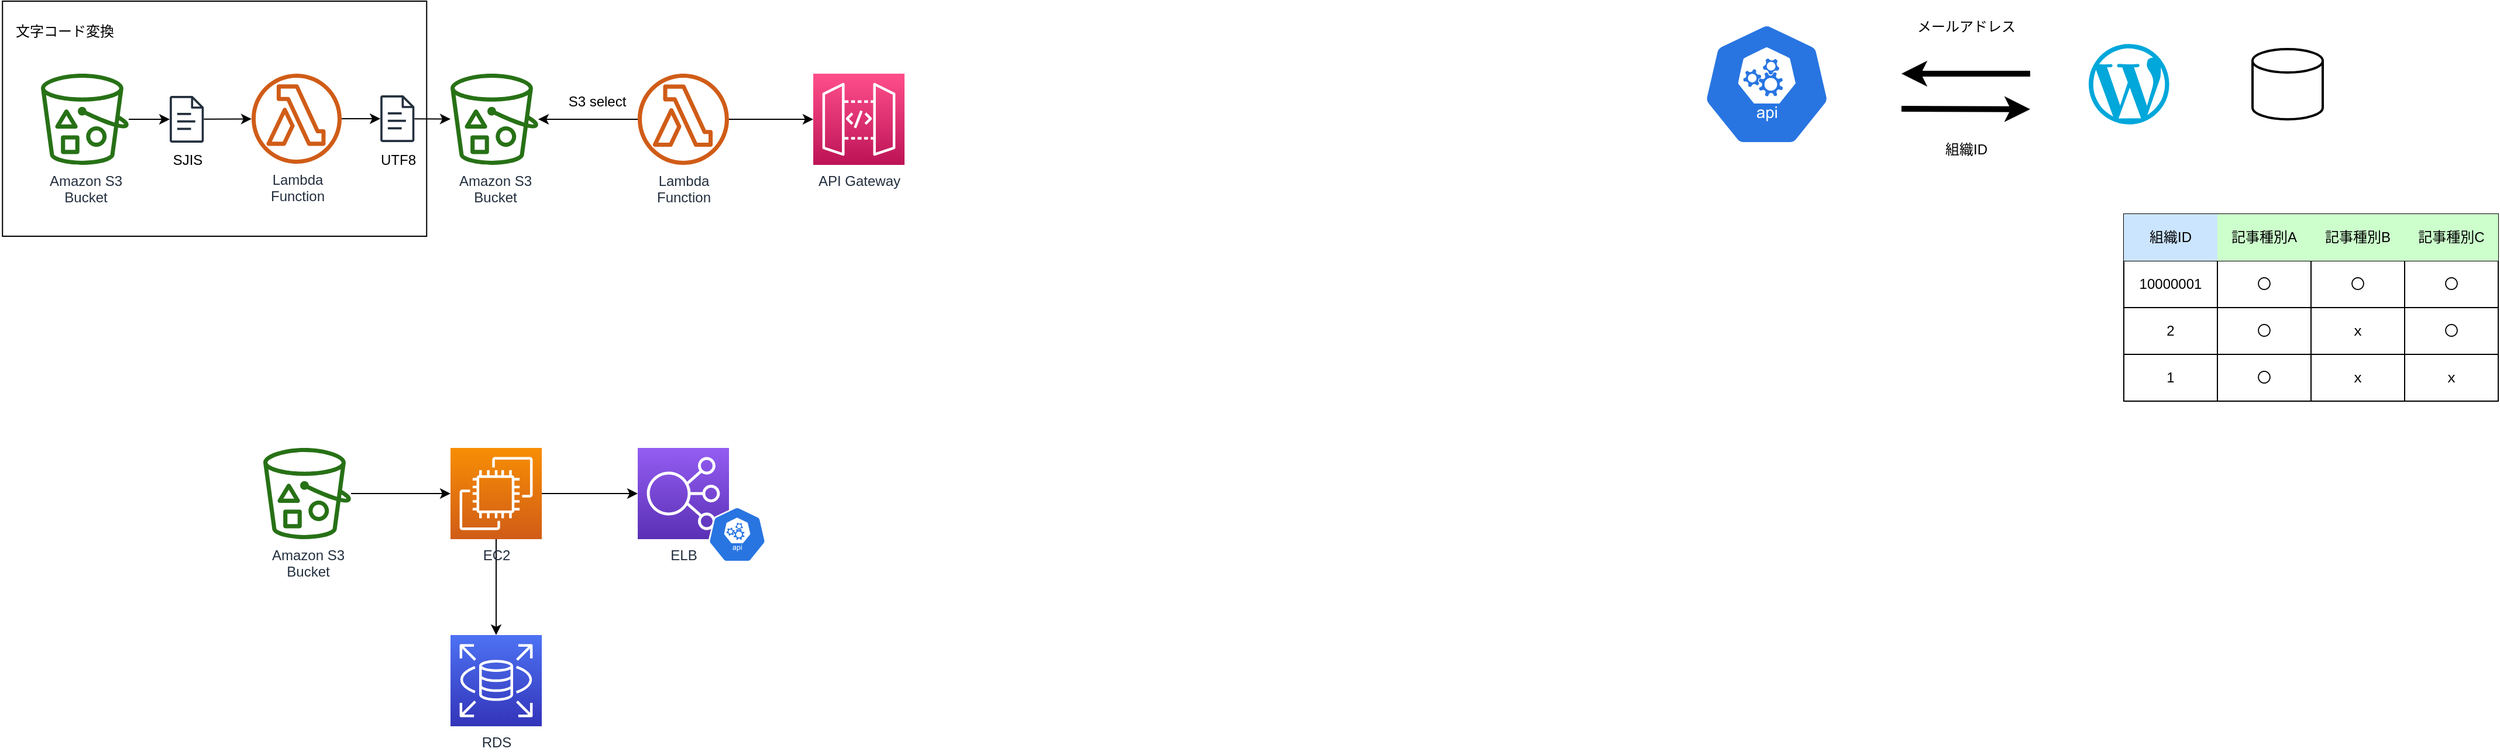 <mxfile version="21.3.4" type="github">
  <diagram id="Ht1M8jgEwFfnCIfOTk4-" name="Page-1">
    <mxGraphModel dx="1443" dy="1595" grid="1" gridSize="10" guides="1" tooltips="1" connect="1" arrows="1" fold="1" page="0" pageScale="1" pageWidth="1169" pageHeight="827" math="0" shadow="0">
      <root>
        <mxCell id="0" />
        <mxCell id="1" parent="0" />
        <mxCell id="OC4iK9Or20higN4R4_Du-135" value="" style="whiteSpace=wrap;html=1;" vertex="1" parent="1">
          <mxGeometry x="-102.88" y="-782" width="362.5" height="201" as="geometry" />
        </mxCell>
        <mxCell id="OC4iK9Or20higN4R4_Du-10" style="edgeStyle=orthogonalEdgeStyle;rounded=0;orthogonalLoop=1;jettySize=auto;html=1;entryX=0;entryY=0.5;entryDx=0;entryDy=0;entryPerimeter=0;startArrow=classic;startFill=1;endArrow=none;endFill=0;" edge="1" parent="1" source="UEzPUAAOIrF-is8g5C7q-158">
          <mxGeometry relative="1" as="geometry">
            <mxPoint x="440" y="-681" as="targetPoint" />
          </mxGeometry>
        </mxCell>
        <mxCell id="UEzPUAAOIrF-is8g5C7q-158" value="Amazon S3&lt;br&gt;Bucket&lt;br&gt;" style="outlineConnect=0;fontColor=#232F3E;gradientColor=none;fillColor=#277116;strokeColor=none;dashed=0;verticalLabelPosition=bottom;verticalAlign=top;align=center;html=1;fontSize=12;fontStyle=0;aspect=fixed;pointerEvents=1;shape=mxgraph.aws4.bucket_with_objects;labelBackgroundColor=#ffffff;" parent="1" vertex="1">
          <mxGeometry x="280" y="-720" width="75" height="78" as="geometry" />
        </mxCell>
        <mxCell id="OC4iK9Or20higN4R4_Du-12" value="" style="edgeStyle=orthogonalEdgeStyle;rounded=0;orthogonalLoop=1;jettySize=auto;html=1;" edge="1" parent="1" source="UEzPUAAOIrF-is8g5C7q-161" target="OC4iK9Or20higN4R4_Du-3">
          <mxGeometry relative="1" as="geometry" />
        </mxCell>
        <mxCell id="UEzPUAAOIrF-is8g5C7q-161" value="Lambda&lt;br&gt;Function&lt;br&gt;" style="outlineConnect=0;fontColor=#232F3E;gradientColor=none;fillColor=#D05C17;strokeColor=none;dashed=0;verticalLabelPosition=bottom;verticalAlign=top;align=center;html=1;fontSize=12;fontStyle=0;aspect=fixed;pointerEvents=1;shape=mxgraph.aws4.lambda_function;labelBackgroundColor=#ffffff;" parent="1" vertex="1">
          <mxGeometry x="440" y="-720" width="78" height="78" as="geometry" />
        </mxCell>
        <mxCell id="OC4iK9Or20higN4R4_Du-3" value="&lt;span style=&quot;color: rgb(35, 47, 62); font-family: Helvetica; font-size: 12px; font-style: normal; font-variant-ligatures: normal; font-variant-caps: normal; font-weight: 400; letter-spacing: normal; orphans: 2; text-align: center; text-indent: 0px; text-transform: none; widows: 2; word-spacing: 0px; -webkit-text-stroke-width: 0px; background-color: rgb(255, 255, 255); text-decoration-thickness: initial; text-decoration-style: initial; text-decoration-color: initial; float: none; display: inline !important;&quot;&gt;API Gateway&lt;/span&gt;&lt;br&gt;" style="sketch=0;points=[[0,0,0],[0.25,0,0],[0.5,0,0],[0.75,0,0],[1,0,0],[0,1,0],[0.25,1,0],[0.5,1,0],[0.75,1,0],[1,1,0],[0,0.25,0],[0,0.5,0],[0,0.75,0],[1,0.25,0],[1,0.5,0],[1,0.75,0]];outlineConnect=0;fontColor=#232F3E;gradientColor=#FF4F8B;gradientDirection=north;fillColor=#BC1356;strokeColor=#ffffff;dashed=0;verticalLabelPosition=bottom;verticalAlign=top;align=center;html=1;fontSize=12;fontStyle=0;aspect=fixed;shape=mxgraph.aws4.resourceIcon;resIcon=mxgraph.aws4.api_gateway;" vertex="1" parent="1">
          <mxGeometry x="590" y="-720" width="78" height="78" as="geometry" />
        </mxCell>
        <mxCell id="OC4iK9Or20higN4R4_Du-14" value="" style="edgeStyle=orthogonalEdgeStyle;rounded=0;orthogonalLoop=1;jettySize=auto;html=1;" edge="1" parent="1" source="OC4iK9Or20higN4R4_Du-6" target="OC4iK9Or20higN4R4_Du-7">
          <mxGeometry relative="1" as="geometry" />
        </mxCell>
        <mxCell id="OC4iK9Or20higN4R4_Du-6" value="Amazon S3&lt;br&gt;Bucket&lt;br&gt;" style="outlineConnect=0;fontColor=#232F3E;gradientColor=none;fillColor=#277116;strokeColor=none;dashed=0;verticalLabelPosition=bottom;verticalAlign=top;align=center;html=1;fontSize=12;fontStyle=0;aspect=fixed;pointerEvents=1;shape=mxgraph.aws4.bucket_with_objects;labelBackgroundColor=#ffffff;" vertex="1" parent="1">
          <mxGeometry x="120" y="-400" width="75" height="78" as="geometry" />
        </mxCell>
        <mxCell id="OC4iK9Or20higN4R4_Du-15" value="" style="edgeStyle=orthogonalEdgeStyle;rounded=0;orthogonalLoop=1;jettySize=auto;html=1;" edge="1" parent="1" source="OC4iK9Or20higN4R4_Du-7" target="OC4iK9Or20higN4R4_Du-9">
          <mxGeometry relative="1" as="geometry" />
        </mxCell>
        <mxCell id="OC4iK9Or20higN4R4_Du-18" value="" style="edgeStyle=orthogonalEdgeStyle;rounded=0;orthogonalLoop=1;jettySize=auto;html=1;" edge="1" parent="1" source="OC4iK9Or20higN4R4_Du-7" target="OC4iK9Or20higN4R4_Du-8">
          <mxGeometry relative="1" as="geometry" />
        </mxCell>
        <mxCell id="OC4iK9Or20higN4R4_Du-7" value="EC2" style="sketch=0;points=[[0,0,0],[0.25,0,0],[0.5,0,0],[0.75,0,0],[1,0,0],[0,1,0],[0.25,1,0],[0.5,1,0],[0.75,1,0],[1,1,0],[0,0.25,0],[0,0.5,0],[0,0.75,0],[1,0.25,0],[1,0.5,0],[1,0.75,0]];outlineConnect=0;fontColor=#232F3E;gradientColor=#F78E04;gradientDirection=north;fillColor=#D05C17;strokeColor=#ffffff;dashed=0;verticalLabelPosition=bottom;verticalAlign=top;align=center;html=1;fontSize=12;fontStyle=0;aspect=fixed;shape=mxgraph.aws4.resourceIcon;resIcon=mxgraph.aws4.ec2;" vertex="1" parent="1">
          <mxGeometry x="280" y="-400" width="78" height="78" as="geometry" />
        </mxCell>
        <mxCell id="OC4iK9Or20higN4R4_Du-8" value="RDS" style="sketch=0;points=[[0,0,0],[0.25,0,0],[0.5,0,0],[0.75,0,0],[1,0,0],[0,1,0],[0.25,1,0],[0.5,1,0],[0.75,1,0],[1,1,0],[0,0.25,0],[0,0.5,0],[0,0.75,0],[1,0.25,0],[1,0.5,0],[1,0.75,0]];outlineConnect=0;fontColor=#232F3E;gradientColor=#4D72F3;gradientDirection=north;fillColor=#3334B9;strokeColor=#ffffff;dashed=0;verticalLabelPosition=bottom;verticalAlign=top;align=center;html=1;fontSize=12;fontStyle=0;aspect=fixed;shape=mxgraph.aws4.resourceIcon;resIcon=mxgraph.aws4.rds;" vertex="1" parent="1">
          <mxGeometry x="280" y="-240" width="78" height="78" as="geometry" />
        </mxCell>
        <mxCell id="OC4iK9Or20higN4R4_Du-9" value="ELB" style="sketch=0;points=[[0,0,0],[0.25,0,0],[0.5,0,0],[0.75,0,0],[1,0,0],[0,1,0],[0.25,1,0],[0.5,1,0],[0.75,1,0],[1,1,0],[0,0.25,0],[0,0.5,0],[0,0.75,0],[1,0.25,0],[1,0.5,0],[1,0.75,0]];outlineConnect=0;fontColor=#232F3E;gradientColor=#945DF2;gradientDirection=north;fillColor=#5A30B5;strokeColor=#ffffff;dashed=0;verticalLabelPosition=bottom;verticalAlign=top;align=center;html=1;fontSize=12;fontStyle=0;aspect=fixed;shape=mxgraph.aws4.resourceIcon;resIcon=mxgraph.aws4.elastic_load_balancing;" vertex="1" parent="1">
          <mxGeometry x="440" y="-400" width="78" height="78" as="geometry" />
        </mxCell>
        <mxCell id="OC4iK9Or20higN4R4_Du-17" value="" style="sketch=0;html=1;dashed=0;whitespace=wrap;fillColor=#2875E2;strokeColor=#ffffff;points=[[0.005,0.63,0],[0.1,0.2,0],[0.9,0.2,0],[0.5,0,0],[0.995,0.63,0],[0.72,0.99,0],[0.5,1,0],[0.28,0.99,0]];verticalLabelPosition=bottom;align=center;verticalAlign=top;shape=mxgraph.kubernetes.icon;prIcon=api" vertex="1" parent="1">
          <mxGeometry x="500" y="-350" width="50" height="48" as="geometry" />
        </mxCell>
        <mxCell id="OC4iK9Or20higN4R4_Du-21" value="" style="dashed=0;outlineConnect=0;html=1;align=center;labelPosition=center;verticalLabelPosition=bottom;verticalAlign=top;shape=mxgraph.weblogos.wordpress_2;fillColor=#00A7DA;strokeColor=none" vertex="1" parent="1">
          <mxGeometry x="1680" y="-745.4" width="68.8" height="68.8" as="geometry" />
        </mxCell>
        <mxCell id="OC4iK9Or20higN4R4_Du-22" value="" style="endArrow=classic;html=1;rounded=0;strokeWidth=5;" edge="1" parent="1">
          <mxGeometry width="50" height="50" relative="1" as="geometry">
            <mxPoint x="1630" y="-720" as="sourcePoint" />
            <mxPoint x="1520" y="-720" as="targetPoint" />
          </mxGeometry>
        </mxCell>
        <mxCell id="OC4iK9Or20higN4R4_Du-23" value="" style="endArrow=classic;html=1;rounded=0;strokeWidth=5;" edge="1" parent="1">
          <mxGeometry width="50" height="50" relative="1" as="geometry">
            <mxPoint x="1520" y="-690" as="sourcePoint" />
            <mxPoint x="1630" y="-689.6" as="targetPoint" />
          </mxGeometry>
        </mxCell>
        <mxCell id="OC4iK9Or20higN4R4_Du-24" value="メールアドレス" style="text;html=1;align=center;verticalAlign=middle;resizable=0;points=[];autosize=1;strokeColor=none;fillColor=none;" vertex="1" parent="1">
          <mxGeometry x="1520" y="-775.4" width="110" height="30" as="geometry" />
        </mxCell>
        <mxCell id="OC4iK9Or20higN4R4_Du-25" value="組織ID" style="text;html=1;align=center;verticalAlign=middle;resizable=0;points=[];autosize=1;strokeColor=none;fillColor=none;" vertex="1" parent="1">
          <mxGeometry x="1545" y="-670" width="60" height="30" as="geometry" />
        </mxCell>
        <mxCell id="OC4iK9Or20higN4R4_Du-59" value="" style="shape=table;startSize=0;container=1;collapsible=0;childLayout=tableLayout;" vertex="1" parent="1">
          <mxGeometry x="1710" y="-600" width="320" height="160" as="geometry" />
        </mxCell>
        <mxCell id="OC4iK9Or20higN4R4_Du-60" value="" style="shape=tableRow;horizontal=0;startSize=0;swimlaneHead=0;swimlaneBody=0;strokeColor=inherit;top=0;left=0;bottom=0;right=0;collapsible=0;dropTarget=0;fillColor=none;points=[[0,0.5],[1,0.5]];portConstraint=eastwest;" vertex="1" parent="OC4iK9Or20higN4R4_Du-59">
          <mxGeometry width="320" height="40" as="geometry" />
        </mxCell>
        <mxCell id="OC4iK9Or20higN4R4_Du-61" value="組織ID" style="shape=partialRectangle;html=1;whiteSpace=wrap;connectable=0;strokeColor=inherit;overflow=hidden;fillColor=#CCE5FF;top=0;left=0;bottom=0;right=0;pointerEvents=1;" vertex="1" parent="OC4iK9Or20higN4R4_Du-60">
          <mxGeometry width="80" height="40" as="geometry">
            <mxRectangle width="80" height="40" as="alternateBounds" />
          </mxGeometry>
        </mxCell>
        <mxCell id="OC4iK9Or20higN4R4_Du-62" value="記事種別A" style="shape=partialRectangle;html=1;whiteSpace=wrap;connectable=0;strokeColor=inherit;overflow=hidden;fillColor=#CCFFCC;top=0;left=0;bottom=0;right=0;pointerEvents=1;" vertex="1" parent="OC4iK9Or20higN4R4_Du-60">
          <mxGeometry x="80" width="80" height="40" as="geometry">
            <mxRectangle width="80" height="40" as="alternateBounds" />
          </mxGeometry>
        </mxCell>
        <mxCell id="OC4iK9Or20higN4R4_Du-63" value="記事種別B" style="shape=partialRectangle;html=1;whiteSpace=wrap;connectable=0;strokeColor=inherit;overflow=hidden;fillColor=#CCFFCC;top=0;left=0;bottom=0;right=0;pointerEvents=1;" vertex="1" parent="OC4iK9Or20higN4R4_Du-60">
          <mxGeometry x="160" width="80" height="40" as="geometry">
            <mxRectangle width="80" height="40" as="alternateBounds" />
          </mxGeometry>
        </mxCell>
        <mxCell id="OC4iK9Or20higN4R4_Du-64" value="記事種別C" style="shape=partialRectangle;html=1;whiteSpace=wrap;connectable=0;strokeColor=inherit;overflow=hidden;fillColor=#CCFFCC;top=0;left=0;bottom=0;right=0;pointerEvents=1;" vertex="1" parent="OC4iK9Or20higN4R4_Du-60">
          <mxGeometry x="240" width="80" height="40" as="geometry">
            <mxRectangle width="80" height="40" as="alternateBounds" />
          </mxGeometry>
        </mxCell>
        <mxCell id="OC4iK9Or20higN4R4_Du-65" value="" style="shape=tableRow;horizontal=0;startSize=0;swimlaneHead=0;swimlaneBody=0;strokeColor=inherit;top=0;left=0;bottom=0;right=0;collapsible=0;dropTarget=0;fillColor=none;points=[[0,0.5],[1,0.5]];portConstraint=eastwest;" vertex="1" parent="OC4iK9Or20higN4R4_Du-59">
          <mxGeometry y="40" width="320" height="40" as="geometry" />
        </mxCell>
        <mxCell id="OC4iK9Or20higN4R4_Du-66" value="10000001" style="shape=partialRectangle;html=1;whiteSpace=wrap;connectable=0;strokeColor=inherit;overflow=hidden;fillColor=none;top=0;left=0;bottom=0;right=0;pointerEvents=1;" vertex="1" parent="OC4iK9Or20higN4R4_Du-65">
          <mxGeometry width="80" height="40" as="geometry">
            <mxRectangle width="80" height="40" as="alternateBounds" />
          </mxGeometry>
        </mxCell>
        <mxCell id="OC4iK9Or20higN4R4_Du-67" value="〇" style="shape=partialRectangle;html=1;whiteSpace=wrap;connectable=0;strokeColor=inherit;overflow=hidden;fillColor=none;top=0;left=0;bottom=0;right=0;pointerEvents=1;" vertex="1" parent="OC4iK9Or20higN4R4_Du-65">
          <mxGeometry x="80" width="80" height="40" as="geometry">
            <mxRectangle width="80" height="40" as="alternateBounds" />
          </mxGeometry>
        </mxCell>
        <mxCell id="OC4iK9Or20higN4R4_Du-68" value="〇" style="shape=partialRectangle;html=1;whiteSpace=wrap;connectable=0;strokeColor=inherit;overflow=hidden;fillColor=none;top=0;left=0;bottom=0;right=0;pointerEvents=1;" vertex="1" parent="OC4iK9Or20higN4R4_Du-65">
          <mxGeometry x="160" width="80" height="40" as="geometry">
            <mxRectangle width="80" height="40" as="alternateBounds" />
          </mxGeometry>
        </mxCell>
        <mxCell id="OC4iK9Or20higN4R4_Du-69" value="〇" style="shape=partialRectangle;html=1;whiteSpace=wrap;connectable=0;strokeColor=inherit;overflow=hidden;fillColor=none;top=0;left=0;bottom=0;right=0;pointerEvents=1;" vertex="1" parent="OC4iK9Or20higN4R4_Du-65">
          <mxGeometry x="240" width="80" height="40" as="geometry">
            <mxRectangle width="80" height="40" as="alternateBounds" />
          </mxGeometry>
        </mxCell>
        <mxCell id="OC4iK9Or20higN4R4_Du-70" value="" style="shape=tableRow;horizontal=0;startSize=0;swimlaneHead=0;swimlaneBody=0;strokeColor=inherit;top=0;left=0;bottom=0;right=0;collapsible=0;dropTarget=0;fillColor=none;points=[[0,0.5],[1,0.5]];portConstraint=eastwest;" vertex="1" parent="OC4iK9Or20higN4R4_Du-59">
          <mxGeometry y="80" width="320" height="40" as="geometry" />
        </mxCell>
        <mxCell id="OC4iK9Or20higN4R4_Du-71" value="2" style="shape=partialRectangle;html=1;whiteSpace=wrap;connectable=0;strokeColor=inherit;overflow=hidden;fillColor=none;top=0;left=0;bottom=0;right=0;pointerEvents=1;" vertex="1" parent="OC4iK9Or20higN4R4_Du-70">
          <mxGeometry width="80" height="40" as="geometry">
            <mxRectangle width="80" height="40" as="alternateBounds" />
          </mxGeometry>
        </mxCell>
        <mxCell id="OC4iK9Or20higN4R4_Du-72" value="〇" style="shape=partialRectangle;html=1;whiteSpace=wrap;connectable=0;strokeColor=inherit;overflow=hidden;fillColor=none;top=0;left=0;bottom=0;right=0;pointerEvents=1;" vertex="1" parent="OC4iK9Or20higN4R4_Du-70">
          <mxGeometry x="80" width="80" height="40" as="geometry">
            <mxRectangle width="80" height="40" as="alternateBounds" />
          </mxGeometry>
        </mxCell>
        <mxCell id="OC4iK9Or20higN4R4_Du-73" value="ｘ" style="shape=partialRectangle;html=1;whiteSpace=wrap;connectable=0;strokeColor=inherit;overflow=hidden;fillColor=none;top=0;left=0;bottom=0;right=0;pointerEvents=1;" vertex="1" parent="OC4iK9Or20higN4R4_Du-70">
          <mxGeometry x="160" width="80" height="40" as="geometry">
            <mxRectangle width="80" height="40" as="alternateBounds" />
          </mxGeometry>
        </mxCell>
        <mxCell id="OC4iK9Or20higN4R4_Du-74" value="〇" style="shape=partialRectangle;html=1;whiteSpace=wrap;connectable=0;strokeColor=inherit;overflow=hidden;fillColor=none;top=0;left=0;bottom=0;right=0;pointerEvents=1;" vertex="1" parent="OC4iK9Or20higN4R4_Du-70">
          <mxGeometry x="240" width="80" height="40" as="geometry">
            <mxRectangle width="80" height="40" as="alternateBounds" />
          </mxGeometry>
        </mxCell>
        <mxCell id="OC4iK9Or20higN4R4_Du-75" value="" style="shape=tableRow;horizontal=0;startSize=0;swimlaneHead=0;swimlaneBody=0;strokeColor=inherit;top=0;left=0;bottom=0;right=0;collapsible=0;dropTarget=0;fillColor=none;points=[[0,0.5],[1,0.5]];portConstraint=eastwest;" vertex="1" parent="OC4iK9Or20higN4R4_Du-59">
          <mxGeometry y="120" width="320" height="40" as="geometry" />
        </mxCell>
        <mxCell id="OC4iK9Or20higN4R4_Du-76" value="1" style="shape=partialRectangle;html=1;whiteSpace=wrap;connectable=0;strokeColor=inherit;overflow=hidden;fillColor=none;top=0;left=0;bottom=0;right=0;pointerEvents=1;" vertex="1" parent="OC4iK9Or20higN4R4_Du-75">
          <mxGeometry width="80" height="40" as="geometry">
            <mxRectangle width="80" height="40" as="alternateBounds" />
          </mxGeometry>
        </mxCell>
        <mxCell id="OC4iK9Or20higN4R4_Du-77" value="〇" style="shape=partialRectangle;html=1;whiteSpace=wrap;connectable=0;strokeColor=inherit;overflow=hidden;fillColor=none;top=0;left=0;bottom=0;right=0;pointerEvents=1;" vertex="1" parent="OC4iK9Or20higN4R4_Du-75">
          <mxGeometry x="80" width="80" height="40" as="geometry">
            <mxRectangle width="80" height="40" as="alternateBounds" />
          </mxGeometry>
        </mxCell>
        <mxCell id="OC4iK9Or20higN4R4_Du-78" value="ｘ" style="shape=partialRectangle;html=1;whiteSpace=wrap;connectable=0;strokeColor=inherit;overflow=hidden;fillColor=none;top=0;left=0;bottom=0;right=0;pointerEvents=1;" vertex="1" parent="OC4iK9Or20higN4R4_Du-75">
          <mxGeometry x="160" width="80" height="40" as="geometry">
            <mxRectangle width="80" height="40" as="alternateBounds" />
          </mxGeometry>
        </mxCell>
        <mxCell id="OC4iK9Or20higN4R4_Du-79" value="ｘ" style="shape=partialRectangle;html=1;whiteSpace=wrap;connectable=0;strokeColor=inherit;overflow=hidden;fillColor=none;top=0;left=0;bottom=0;right=0;pointerEvents=1;" vertex="1" parent="OC4iK9Or20higN4R4_Du-75">
          <mxGeometry x="240" width="80" height="40" as="geometry">
            <mxRectangle width="80" height="40" as="alternateBounds" />
          </mxGeometry>
        </mxCell>
        <mxCell id="OC4iK9Or20higN4R4_Du-120" value="" style="sketch=0;html=1;dashed=0;whitespace=wrap;fillColor=#2875E2;strokeColor=#ffffff;points=[[0.005,0.63,0],[0.1,0.2,0],[0.9,0.2,0],[0.5,0,0],[0.995,0.63,0],[0.72,0.99,0],[0.5,1,0],[0.28,0.99,0]];verticalLabelPosition=bottom;align=center;verticalAlign=top;shape=mxgraph.kubernetes.icon;prIcon=api" vertex="1" parent="1">
          <mxGeometry x="1350" y="-763.7" width="109.79" height="105.4" as="geometry" />
        </mxCell>
        <mxCell id="OC4iK9Or20higN4R4_Du-122" value="" style="strokeWidth=2;html=1;shape=mxgraph.flowchart.database;whiteSpace=wrap;" vertex="1" parent="1">
          <mxGeometry x="1820" y="-741" width="60" height="60" as="geometry" />
        </mxCell>
        <mxCell id="OC4iK9Or20higN4R4_Du-123" value="S3 select" style="text;html=1;align=center;verticalAlign=middle;resizable=0;points=[];autosize=1;strokeColor=none;fillColor=none;" vertex="1" parent="1">
          <mxGeometry x="370" y="-711" width="70" height="30" as="geometry" />
        </mxCell>
        <mxCell id="OC4iK9Or20higN4R4_Du-124" value="Amazon S3&lt;br&gt;Bucket&lt;br&gt;" style="outlineConnect=0;fontColor=#232F3E;gradientColor=none;fillColor=#277116;strokeColor=none;dashed=0;verticalLabelPosition=bottom;verticalAlign=top;align=center;html=1;fontSize=12;fontStyle=0;aspect=fixed;pointerEvents=1;shape=mxgraph.aws4.bucket_with_objects;labelBackgroundColor=#ffffff;" vertex="1" parent="1">
          <mxGeometry x="-70" y="-720" width="75" height="78" as="geometry" />
        </mxCell>
        <mxCell id="OC4iK9Or20higN4R4_Du-125" value="" style="endArrow=classic;html=1;rounded=0;" edge="1" parent="1" source="OC4iK9Or20higN4R4_Du-132" target="UEzPUAAOIrF-is8g5C7q-158">
          <mxGeometry width="50" height="50" relative="1" as="geometry">
            <mxPoint x="205" y="-681" as="sourcePoint" />
            <mxPoint x="275" y="-681" as="targetPoint" />
          </mxGeometry>
        </mxCell>
        <mxCell id="OC4iK9Or20higN4R4_Du-127" value="" style="endArrow=classic;html=1;rounded=0;" edge="1" parent="1" source="OC4iK9Or20higN4R4_Du-124" target="OC4iK9Or20higN4R4_Du-126">
          <mxGeometry width="50" height="50" relative="1" as="geometry">
            <mxPoint x="205" y="-681" as="sourcePoint" />
            <mxPoint x="275" y="-681" as="targetPoint" />
          </mxGeometry>
        </mxCell>
        <mxCell id="OC4iK9Or20higN4R4_Du-126" value="" style="sketch=0;outlineConnect=0;fontColor=#232F3E;gradientColor=none;fillColor=#232F3D;strokeColor=none;dashed=0;verticalLabelPosition=bottom;verticalAlign=top;align=center;html=1;fontSize=12;fontStyle=0;aspect=fixed;pointerEvents=1;shape=mxgraph.aws4.document;" vertex="1" parent="1">
          <mxGeometry x="40" y="-701" width="29.23" height="40" as="geometry" />
        </mxCell>
        <mxCell id="OC4iK9Or20higN4R4_Du-129" value="UTF8" style="text;html=1;align=center;verticalAlign=middle;resizable=0;points=[];autosize=1;strokeColor=none;fillColor=none;" vertex="1" parent="1">
          <mxGeometry x="209.62" y="-661" width="50" height="30" as="geometry" />
        </mxCell>
        <mxCell id="OC4iK9Or20higN4R4_Du-131" value="" style="endArrow=classic;html=1;rounded=0;" edge="1" parent="1" source="OC4iK9Or20higN4R4_Du-126" target="OC4iK9Or20higN4R4_Du-130">
          <mxGeometry width="50" height="50" relative="1" as="geometry">
            <mxPoint x="89" y="-681" as="sourcePoint" />
            <mxPoint x="280" y="-681" as="targetPoint" />
          </mxGeometry>
        </mxCell>
        <mxCell id="OC4iK9Or20higN4R4_Du-130" value="Lambda&lt;br&gt;Function&lt;br&gt;" style="outlineConnect=0;fontColor=#232F3E;gradientColor=none;fillColor=#D05C17;strokeColor=none;dashed=0;verticalLabelPosition=bottom;verticalAlign=top;align=center;html=1;fontSize=12;fontStyle=0;aspect=fixed;pointerEvents=1;shape=mxgraph.aws4.lambda_function;labelBackgroundColor=#ffffff;" vertex="1" parent="1">
          <mxGeometry x="110.0" y="-720" width="77" height="77" as="geometry" />
        </mxCell>
        <mxCell id="OC4iK9Or20higN4R4_Du-133" value="" style="endArrow=classic;html=1;rounded=0;" edge="1" parent="1" source="OC4iK9Or20higN4R4_Du-130" target="OC4iK9Or20higN4R4_Du-132">
          <mxGeometry width="50" height="50" relative="1" as="geometry">
            <mxPoint x="187" y="-681" as="sourcePoint" />
            <mxPoint x="280" y="-681" as="targetPoint" />
          </mxGeometry>
        </mxCell>
        <mxCell id="OC4iK9Or20higN4R4_Du-132" value="" style="sketch=0;outlineConnect=0;fontColor=#232F3E;gradientColor=none;fillColor=#232F3D;strokeColor=none;dashed=0;verticalLabelPosition=bottom;verticalAlign=top;align=center;html=1;fontSize=12;fontStyle=0;aspect=fixed;pointerEvents=1;shape=mxgraph.aws4.document;" vertex="1" parent="1">
          <mxGeometry x="220" y="-701.5" width="29.23" height="40" as="geometry" />
        </mxCell>
        <mxCell id="OC4iK9Or20higN4R4_Du-134" value="SJIS" style="text;html=1;align=center;verticalAlign=middle;resizable=0;points=[];autosize=1;strokeColor=none;fillColor=none;" vertex="1" parent="1">
          <mxGeometry x="29.62" y="-661" width="50" height="30" as="geometry" />
        </mxCell>
        <mxCell id="OC4iK9Or20higN4R4_Du-136" value="文字コード変換" style="text;html=1;align=center;verticalAlign=middle;resizable=0;points=[];autosize=1;strokeColor=none;fillColor=none;" vertex="1" parent="1">
          <mxGeometry x="-105" y="-771" width="110" height="30" as="geometry" />
        </mxCell>
      </root>
    </mxGraphModel>
  </diagram>
</mxfile>
